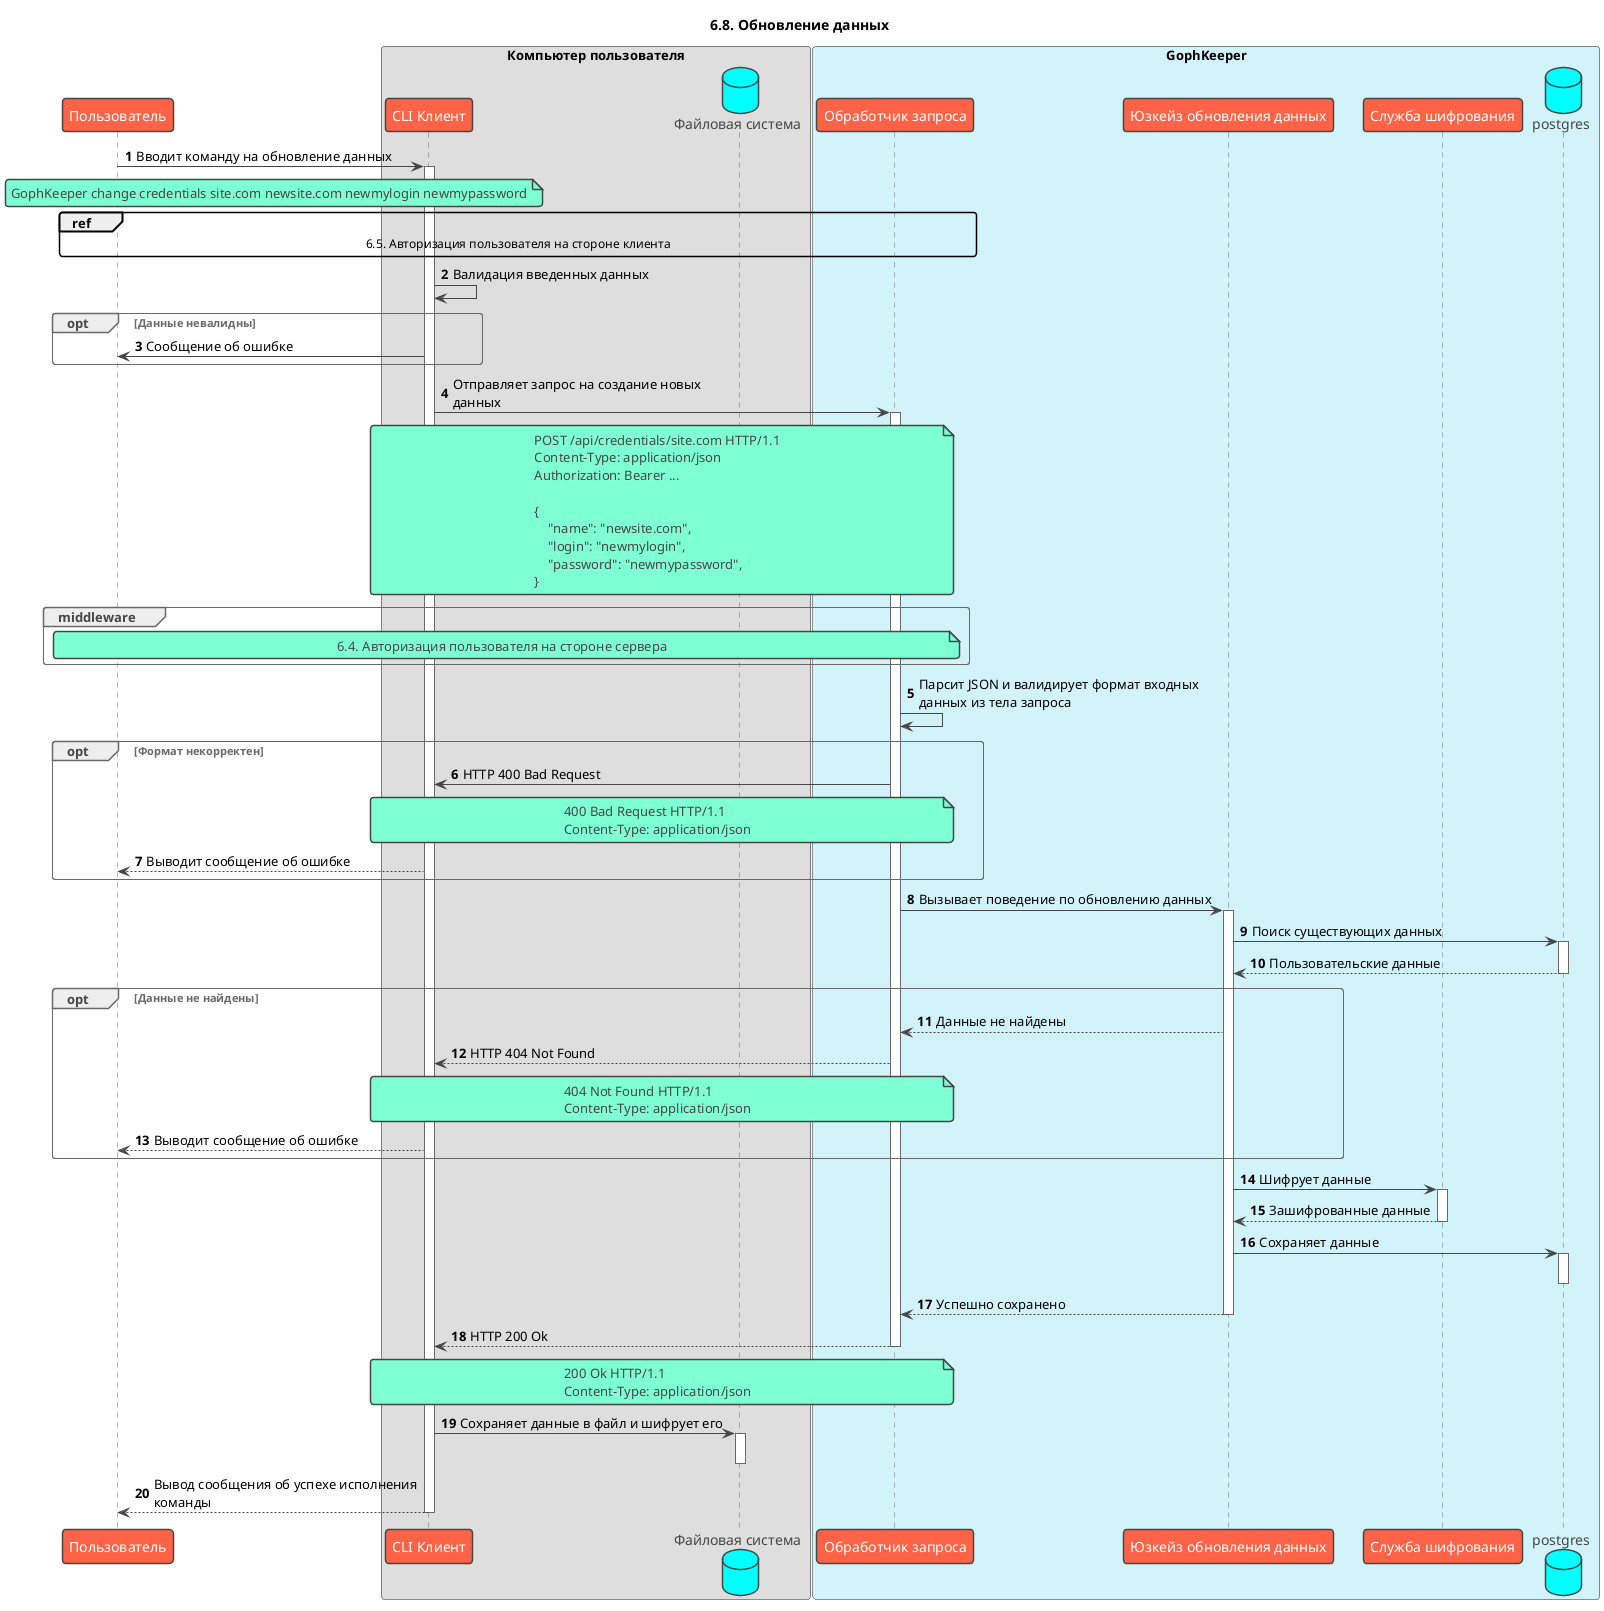 @startuml
!theme vibrant
title: 6.8. Обновление данных
skinparam maxMessageSize 300
autonumber

participant "Пользователь" as user
box "Компьютер пользователя" #DEDEDE
    participant "CLI Клиент" as client
    database "Файловая система" as file
end box

box "GophKeeper" #d3f3fa
    participant "Обработчик запроса" as handler
    participant "Юзкейз обновления данных" as usecase
    participant "Служба шифрования" as crypto
    database "postgres" as db
end box

user -> client ++ : Вводит команду на обновление данных
note over user, client
    GophKeeper change credentials site.com newsite.com newmylogin newmypassword
end note

ref over user, handler
    6.5. Авторизация пользователя на стороне клиента
end

client -> client: Валидация введенных данных

opt Данные невалидны
    client -> user: Сообщение об ошибке
end

client -> handler ++ : Отправляет запрос на создание новых данных
note over client, handler
    POST /api/credentials/site.com HTTP/1.1
    Content-Type: application/json
    Authorization: Bearer ...
    
    {
        "name": "newsite.com",
        "login": "newmylogin",
        "password": "newmypassword",
    }
end note

group middleware
    note over user, handler: 6.4. Авторизация пользователя на стороне сервера
end group

handler -> handler: Парсит JSON и валидирует формат входных данных из тела запроса
opt Формат некорректен
    handler -> client: HTTP 400 Bad Request
    note over client, handler
        400 Bad Request HTTP/1.1
        Content-Type: application/json
    end note
    client --> user: Выводит сообщение об ошибке
end

handler -> usecase ++ : Вызывает поведение по обновлению данных
usecase -> db ++ : Поиск существующих данных
return Пользовательские данные
opt Данные не найдены
    usecase --> handler: Данные не найдены
    handler --> client: HTTP 404 Not Found
    note over client, handler
        404 Not Found HTTP/1.1
        Content-Type: application/json
    end note
    client --> user: Выводит сообщение об ошибке
end

usecase -> crypto ++ : Шифрует данные
return Зашифрованные данные

usecase -> db : Сохраняет данные
activate db
deactivate db

return Успешно сохранено
return HTTP 200 Ok
note over client, handler
    200 Ok HTTP/1.1
    Content-Type: application/json
end note

client -> file: Сохраняет данные в файл и шифрует его
activate file
deactivate file 
return Вывод сообщения об успехе исполнения команды
@enduml